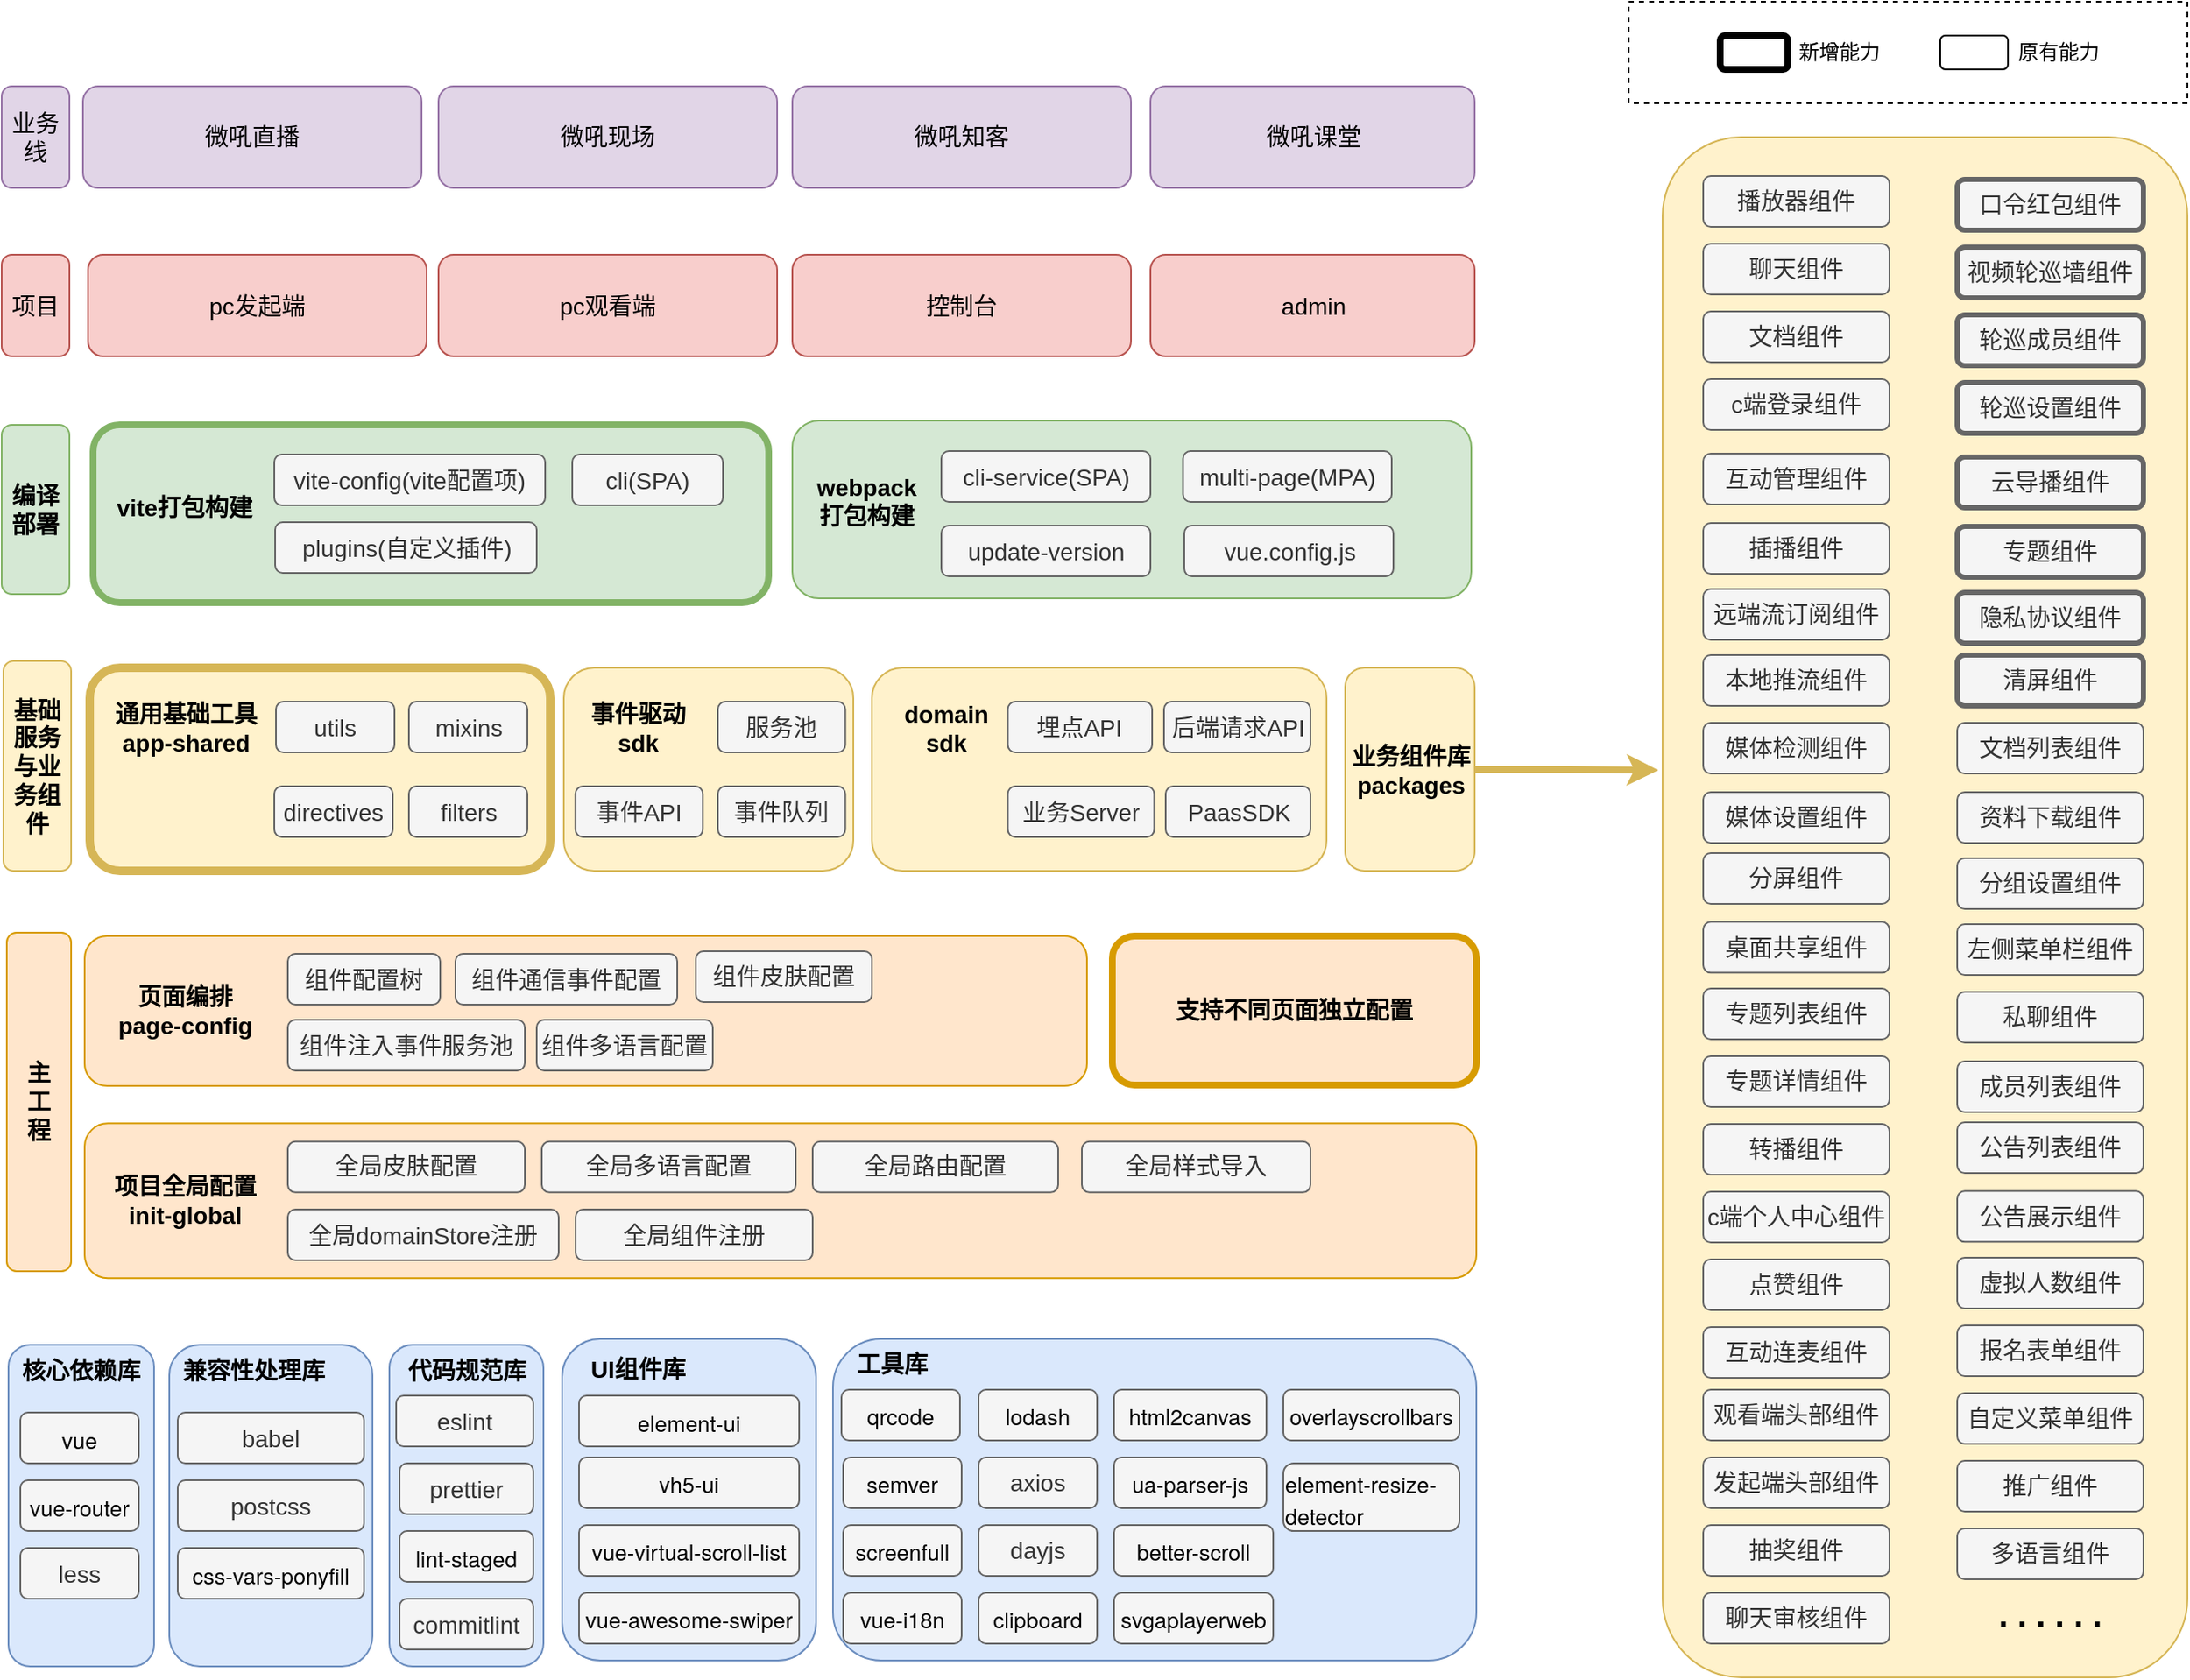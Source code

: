 <mxfile version="20.5.3" type="device"><diagram id="Uu5aqCK5K7ES3KYPdEW4" name="第 1 页"><mxGraphModel dx="2175" dy="1188" grid="1" gridSize="10" guides="1" tooltips="1" connect="1" arrows="1" fold="1" page="1" pageScale="1" pageWidth="827" pageHeight="1169" math="0" shadow="0"><root><mxCell id="0"/><mxCell id="1" parent="0"/><mxCell id="DyooWYzT7gxhvKLXcvGI-77" value="" style="rounded=0;whiteSpace=wrap;html=1;strokeColor=default;strokeWidth=1;dashed=1;glass=0;sketch=0;" vertex="1" parent="1"><mxGeometry x="1120" y="80" width="330" height="60" as="geometry"/></mxCell><mxCell id="Jbma1Zvgl1N0jQV0L-TG-1" value="" style="rounded=1;whiteSpace=wrap;html=1;fillColor=#fff2cc;strokeColor=#d6b656;strokeWidth=5;" parent="1" vertex="1"><mxGeometry x="211" y="473.5" width="272" height="120" as="geometry"/></mxCell><mxCell id="Jbma1Zvgl1N0jQV0L-TG-2" value="&lt;font style=&quot;font-size: 14px;&quot;&gt;&lt;b&gt;通用基础工具app-shared&lt;/b&gt;&lt;/font&gt;" style="text;html=1;strokeColor=none;fillColor=none;align=center;verticalAlign=middle;whiteSpace=wrap;rounded=0;" parent="1" vertex="1"><mxGeometry x="223" y="493.5" width="90" height="30" as="geometry"/></mxCell><mxCell id="Jbma1Zvgl1N0jQV0L-TG-3" value="&lt;font style=&quot;font-size: 14px;&quot;&gt;utils&lt;/font&gt;" style="rounded=1;whiteSpace=wrap;html=1;fillColor=#f5f5f5;strokeColor=#666666;fontColor=#333333;" parent="1" vertex="1"><mxGeometry x="321" y="493.5" width="70" height="30" as="geometry"/></mxCell><mxCell id="Jbma1Zvgl1N0jQV0L-TG-6" value="&lt;font style=&quot;font-size: 14px;&quot;&gt;filters&lt;/font&gt;" style="rounded=1;whiteSpace=wrap;html=1;fillColor=#f5f5f5;fontColor=#333333;strokeColor=#666666;" parent="1" vertex="1"><mxGeometry x="399.5" y="543.5" width="70" height="30" as="geometry"/></mxCell><mxCell id="Jbma1Zvgl1N0jQV0L-TG-7" value="&lt;font style=&quot;font-size: 14px;&quot;&gt;directives&lt;/font&gt;" style="rounded=1;whiteSpace=wrap;html=1;fillColor=#f5f5f5;fontColor=#333333;strokeColor=#666666;" parent="1" vertex="1"><mxGeometry x="320" y="543.5" width="70" height="30" as="geometry"/></mxCell><mxCell id="DyooWYzT7gxhvKLXcvGI-83" value="" style="edgeStyle=orthogonalEdgeStyle;rounded=0;orthogonalLoop=1;jettySize=auto;html=1;fontSize=28;entryX=-0.008;entryY=0.411;entryDx=0;entryDy=0;entryPerimeter=0;fillColor=#fff2cc;strokeColor=#d6b656;strokeWidth=4;" edge="1" parent="1" source="Jbma1Zvgl1N0jQV0L-TG-9" target="Jbma1Zvgl1N0jQV0L-TG-10"><mxGeometry relative="1" as="geometry"/></mxCell><mxCell id="Jbma1Zvgl1N0jQV0L-TG-9" value="&lt;font style=&quot;font-size: 14px;&quot;&gt;&lt;b&gt;业务组件库 packages&lt;/b&gt;&lt;/font&gt;" style="rounded=1;whiteSpace=wrap;html=1;fillColor=#fff2cc;strokeColor=#d6b656;" parent="1" vertex="1"><mxGeometry x="952.5" y="473.5" width="76.5" height="120" as="geometry"/></mxCell><mxCell id="Jbma1Zvgl1N0jQV0L-TG-10" value="" style="rounded=1;whiteSpace=wrap;html=1;fillColor=#fff2cc;strokeColor=#d6b656;" parent="1" vertex="1"><mxGeometry x="1140" y="160" width="310" height="910" as="geometry"/></mxCell><mxCell id="Jbma1Zvgl1N0jQV0L-TG-11" value="&lt;font style=&quot;font-size: 14px&quot;&gt;资料下载组件&lt;/font&gt;" style="rounded=1;whiteSpace=wrap;html=1;fontColor=#333333;fillColor=#f5f5f5;strokeColor=#666666;" parent="1" vertex="1"><mxGeometry x="1314" y="547" width="110" height="30" as="geometry"/></mxCell><mxCell id="Jbma1Zvgl1N0jQV0L-TG-12" value="&lt;font style=&quot;font-size: 14px&quot;&gt;左侧菜单栏组件&lt;/font&gt;" style="rounded=1;whiteSpace=wrap;html=1;fontColor=#333333;fillColor=#f5f5f5;strokeColor=#666666;" parent="1" vertex="1"><mxGeometry x="1314" y="625" width="110" height="30" as="geometry"/></mxCell><mxCell id="Jbma1Zvgl1N0jQV0L-TG-13" value="&lt;span style=&quot;font-size: 14px&quot;&gt;聊天组件&lt;/span&gt;" style="rounded=1;whiteSpace=wrap;html=1;fontColor=#333333;fillColor=#f5f5f5;strokeColor=#666666;" parent="1" vertex="1"><mxGeometry x="1164" y="223" width="110" height="30" as="geometry"/></mxCell><mxCell id="Jbma1Zvgl1N0jQV0L-TG-14" value="&lt;font style=&quot;font-size: 14px&quot;&gt;分屏组件&lt;/font&gt;" style="rounded=1;whiteSpace=wrap;html=1;fontColor=#333333;fillColor=#f5f5f5;strokeColor=#666666;" parent="1" vertex="1"><mxGeometry x="1164" y="583" width="110" height="30" as="geometry"/></mxCell><mxCell id="Jbma1Zvgl1N0jQV0L-TG-15" value="&lt;font style=&quot;font-size: 14px&quot;&gt;专题列表组件&lt;/font&gt;" style="rounded=1;whiteSpace=wrap;html=1;fontColor=#333333;fillColor=#f5f5f5;strokeColor=#666666;" parent="1" vertex="1"><mxGeometry x="1164" y="663" width="110" height="30" as="geometry"/></mxCell><mxCell id="Jbma1Zvgl1N0jQV0L-TG-16" value="&lt;font style=&quot;font-size: 14px&quot;&gt;专题详情组件&lt;/font&gt;" style="rounded=1;whiteSpace=wrap;html=1;fontColor=#333333;fillColor=#f5f5f5;strokeColor=#666666;" parent="1" vertex="1"><mxGeometry x="1164" y="703" width="110" height="30" as="geometry"/></mxCell><mxCell id="Jbma1Zvgl1N0jQV0L-TG-17" value="&lt;font style=&quot;font-size: 14px&quot;&gt;媒体检测组件&lt;/font&gt;" style="rounded=1;whiteSpace=wrap;html=1;fontColor=#333333;fillColor=#f5f5f5;strokeColor=#666666;" parent="1" vertex="1"><mxGeometry x="1164" y="506" width="110" height="30" as="geometry"/></mxCell><mxCell id="Jbma1Zvgl1N0jQV0L-TG-18" value="&lt;font style=&quot;font-size: 14px&quot;&gt;播放器组件&lt;/font&gt;" style="rounded=1;whiteSpace=wrap;html=1;fontColor=#333333;fillColor=#f5f5f5;strokeColor=#666666;" parent="1" vertex="1"><mxGeometry x="1164" y="183" width="110" height="30" as="geometry"/></mxCell><mxCell id="Jbma1Zvgl1N0jQV0L-TG-19" value="&lt;font style=&quot;font-size: 14px&quot;&gt;分组设置组件&lt;/font&gt;" style="rounded=1;whiteSpace=wrap;html=1;fontColor=#333333;fillColor=#f5f5f5;strokeColor=#666666;" parent="1" vertex="1"><mxGeometry x="1314" y="586" width="110" height="30" as="geometry"/></mxCell><mxCell id="Jbma1Zvgl1N0jQV0L-TG-20" value="&lt;span style=&quot;font-size: 14px&quot;&gt;报名表单组件&lt;/span&gt;" style="rounded=1;whiteSpace=wrap;html=1;fontColor=#333333;fillColor=#f5f5f5;strokeColor=#666666;" parent="1" vertex="1"><mxGeometry x="1314" y="862" width="110" height="30" as="geometry"/></mxCell><mxCell id="Jbma1Zvgl1N0jQV0L-TG-21" value="&lt;span style=&quot;font-size: 14px&quot;&gt;转播组件&lt;/span&gt;" style="rounded=1;whiteSpace=wrap;html=1;fontColor=#333333;fillColor=#f5f5f5;strokeColor=#666666;" parent="1" vertex="1"><mxGeometry x="1164" y="743" width="110" height="30" as="geometry"/></mxCell><mxCell id="Jbma1Zvgl1N0jQV0L-TG-22" value="&lt;span style=&quot;font-size: 14px&quot;&gt;c端个人中心组件&lt;/span&gt;" style="rounded=1;whiteSpace=wrap;html=1;fontColor=#333333;fillColor=#f5f5f5;strokeColor=#666666;" parent="1" vertex="1"><mxGeometry x="1164" y="783" width="110" height="30" as="geometry"/></mxCell><mxCell id="Jbma1Zvgl1N0jQV0L-TG-23" value="&lt;span style=&quot;font-size: 14px&quot;&gt;自定义菜单组件&lt;/span&gt;" style="rounded=1;whiteSpace=wrap;html=1;fontColor=#333333;fillColor=#f5f5f5;strokeColor=#666666;" parent="1" vertex="1"><mxGeometry x="1314" y="902" width="110" height="30" as="geometry"/></mxCell><mxCell id="Jbma1Zvgl1N0jQV0L-TG-24" value="&lt;span style=&quot;font-size: 14px&quot;&gt;推广组件&lt;/span&gt;" style="rounded=1;whiteSpace=wrap;html=1;fontColor=#333333;fillColor=#f5f5f5;strokeColor=#666666;" parent="1" vertex="1"><mxGeometry x="1314" y="942" width="110" height="30" as="geometry"/></mxCell><mxCell id="Jbma1Zvgl1N0jQV0L-TG-25" value="&lt;span style=&quot;font-size: 14px&quot;&gt;点赞组件&lt;/span&gt;" style="rounded=1;whiteSpace=wrap;html=1;fontColor=#333333;fillColor=#f5f5f5;strokeColor=#666666;" parent="1" vertex="1"><mxGeometry x="1164" y="823" width="110" height="30" as="geometry"/></mxCell><mxCell id="Jbma1Zvgl1N0jQV0L-TG-26" value="&lt;span style=&quot;font-size: 14px&quot;&gt;虚拟人数组件&lt;/span&gt;" style="rounded=1;whiteSpace=wrap;html=1;fontColor=#333333;fillColor=#f5f5f5;strokeColor=#666666;" parent="1" vertex="1"><mxGeometry x="1314" y="822" width="110" height="30" as="geometry"/></mxCell><mxCell id="Jbma1Zvgl1N0jQV0L-TG-27" value="&lt;span style=&quot;font-size: 14px&quot;&gt;公告展示组件&lt;/span&gt;" style="rounded=1;whiteSpace=wrap;html=1;fontColor=#333333;fillColor=#f5f5f5;strokeColor=#666666;" parent="1" vertex="1"><mxGeometry x="1314" y="782.66" width="110" height="30" as="geometry"/></mxCell><mxCell id="Jbma1Zvgl1N0jQV0L-TG-28" value="&lt;span style=&quot;font-size: 14px&quot;&gt;公告列表组件&lt;/span&gt;" style="rounded=1;whiteSpace=wrap;html=1;fontColor=#333333;fillColor=#f5f5f5;strokeColor=#666666;" parent="1" vertex="1"><mxGeometry x="1314" y="742" width="110" height="30" as="geometry"/></mxCell><mxCell id="Jbma1Zvgl1N0jQV0L-TG-29" value="&lt;font style=&quot;font-size: 14px&quot;&gt;聊天审核组件&lt;/font&gt;" style="rounded=1;whiteSpace=wrap;html=1;fontColor=#333333;fillColor=#f5f5f5;strokeColor=#666666;" parent="1" vertex="1"><mxGeometry x="1164" y="1020" width="110" height="30" as="geometry"/></mxCell><mxCell id="Jbma1Zvgl1N0jQV0L-TG-30" value="&lt;span style=&quot;font-size: 14px&quot;&gt;私聊组件&lt;/span&gt;" style="rounded=1;whiteSpace=wrap;html=1;fontColor=#333333;fillColor=#f5f5f5;strokeColor=#666666;" parent="1" vertex="1"><mxGeometry x="1314" y="665" width="110" height="30" as="geometry"/></mxCell><mxCell id="Jbma1Zvgl1N0jQV0L-TG-32" value="&lt;span style=&quot;font-size: 14px&quot;&gt;观看端头部组件&lt;/span&gt;" style="rounded=1;whiteSpace=wrap;html=1;fontColor=#333333;fillColor=#f5f5f5;strokeColor=#666666;" parent="1" vertex="1"><mxGeometry x="1164" y="900" width="110" height="30" as="geometry"/></mxCell><mxCell id="Jbma1Zvgl1N0jQV0L-TG-33" value="&lt;font style=&quot;font-size: 14px&quot;&gt;插播组件&lt;/font&gt;" style="rounded=1;whiteSpace=wrap;html=1;fontColor=#333333;fillColor=#f5f5f5;strokeColor=#666666;" parent="1" vertex="1"><mxGeometry x="1164" y="388" width="110" height="30" as="geometry"/></mxCell><mxCell id="Jbma1Zvgl1N0jQV0L-TG-34" value="&lt;font style=&quot;font-size: 14px&quot;&gt;互动管理组件&lt;/font&gt;" style="rounded=1;whiteSpace=wrap;html=1;fontColor=#333333;fillColor=#f5f5f5;strokeColor=#666666;" parent="1" vertex="1"><mxGeometry x="1164" y="347" width="110" height="30" as="geometry"/></mxCell><mxCell id="Jbma1Zvgl1N0jQV0L-TG-35" value="&lt;span style=&quot;font-size: 14px&quot;&gt;发起端头部组件&lt;/span&gt;" style="rounded=1;whiteSpace=wrap;html=1;fontColor=#333333;fillColor=#f5f5f5;strokeColor=#666666;" parent="1" vertex="1"><mxGeometry x="1164" y="940" width="110" height="30" as="geometry"/></mxCell><mxCell id="Jbma1Zvgl1N0jQV0L-TG-36" value="&lt;span style=&quot;font-size: 14px&quot;&gt;c端登录组件&lt;/span&gt;" style="rounded=1;whiteSpace=wrap;html=1;fontColor=#333333;fillColor=#f5f5f5;strokeColor=#666666;" parent="1" vertex="1"><mxGeometry x="1164" y="303" width="110" height="30" as="geometry"/></mxCell><mxCell id="Jbma1Zvgl1N0jQV0L-TG-37" value="&lt;span style=&quot;font-size: 14px&quot;&gt;成员列表组件&lt;/span&gt;" style="rounded=1;whiteSpace=wrap;html=1;fontColor=#333333;fillColor=#f5f5f5;strokeColor=#666666;" parent="1" vertex="1"><mxGeometry x="1314" y="706" width="110" height="30" as="geometry"/></mxCell><mxCell id="Jbma1Zvgl1N0jQV0L-TG-38" value="&lt;span style=&quot;font-size: 14px&quot;&gt;文档列表组件&lt;/span&gt;" style="rounded=1;whiteSpace=wrap;html=1;fontColor=#333333;fillColor=#f5f5f5;strokeColor=#666666;" parent="1" vertex="1"><mxGeometry x="1314" y="506" width="110" height="30" as="geometry"/></mxCell><mxCell id="Jbma1Zvgl1N0jQV0L-TG-39" value="&lt;span style=&quot;font-size: 14px&quot;&gt;文档组件&lt;/span&gt;" style="rounded=1;whiteSpace=wrap;html=1;fontColor=#333333;fillColor=#f5f5f5;strokeColor=#666666;" parent="1" vertex="1"><mxGeometry x="1164" y="263" width="110" height="30" as="geometry"/></mxCell><mxCell id="Jbma1Zvgl1N0jQV0L-TG-40" value="&lt;span style=&quot;font-size: 14px&quot;&gt;本地推流组件&lt;/span&gt;" style="rounded=1;whiteSpace=wrap;html=1;fontColor=#333333;fillColor=#f5f5f5;strokeColor=#666666;" parent="1" vertex="1"><mxGeometry x="1164" y="466" width="110" height="30" as="geometry"/></mxCell><mxCell id="Jbma1Zvgl1N0jQV0L-TG-41" value="&lt;span style=&quot;font-size: 14px&quot;&gt;远端流订阅组件&lt;/span&gt;" style="rounded=1;whiteSpace=wrap;html=1;fontColor=#333333;fillColor=#f5f5f5;strokeColor=#666666;" parent="1" vertex="1"><mxGeometry x="1164" y="427" width="110" height="30" as="geometry"/></mxCell><mxCell id="Jbma1Zvgl1N0jQV0L-TG-42" value="&lt;span style=&quot;font-size: 14px&quot;&gt;媒体设置组件&lt;/span&gt;" style="rounded=1;whiteSpace=wrap;html=1;fontColor=#333333;fillColor=#f5f5f5;strokeColor=#666666;" parent="1" vertex="1"><mxGeometry x="1164" y="547" width="110" height="30" as="geometry"/></mxCell><mxCell id="Jbma1Zvgl1N0jQV0L-TG-43" value="&lt;span style=&quot;font-size: 14px&quot;&gt;多语言组件&lt;/span&gt;" style="rounded=1;whiteSpace=wrap;html=1;fontColor=#333333;fillColor=#f5f5f5;strokeColor=#666666;" parent="1" vertex="1"><mxGeometry x="1314" y="982" width="110" height="30" as="geometry"/></mxCell><mxCell id="Jbma1Zvgl1N0jQV0L-TG-44" value="&lt;font style=&quot;font-size: 14px&quot;&gt;桌面共享组件&lt;/font&gt;" style="rounded=1;whiteSpace=wrap;html=1;fontColor=#333333;fillColor=#f5f5f5;strokeColor=#666666;" parent="1" vertex="1"><mxGeometry x="1164" y="623.66" width="110" height="30" as="geometry"/></mxCell><mxCell id="Jbma1Zvgl1N0jQV0L-TG-45" value="&lt;span style=&quot;font-size: 14px&quot;&gt;互动连麦组件&lt;/span&gt;" style="rounded=1;whiteSpace=wrap;html=1;fontColor=#333333;fillColor=#f5f5f5;strokeColor=#666666;" parent="1" vertex="1"><mxGeometry x="1164" y="863" width="110" height="30" as="geometry"/></mxCell><mxCell id="Jbma1Zvgl1N0jQV0L-TG-46" value="&lt;font style=&quot;font-size: 20px&quot; color=&quot;#000000&quot;&gt;&lt;b style=&quot;line-height: 100%&quot;&gt;. . . . . .&lt;/b&gt;&lt;/font&gt;" style="text;html=1;strokeColor=none;fillColor=none;align=center;verticalAlign=middle;whiteSpace=wrap;rounded=0;" parent="1" vertex="1"><mxGeometry x="1334" y="1022" width="70" height="20" as="geometry"/></mxCell><mxCell id="Jbma1Zvgl1N0jQV0L-TG-49" value="" style="rounded=1;whiteSpace=wrap;html=1;fillColor=#ffe6cc;strokeColor=#d79b00;" parent="1" vertex="1"><mxGeometry x="208" y="742.66" width="822" height="91.5" as="geometry"/></mxCell><mxCell id="Jbma1Zvgl1N0jQV0L-TG-50" value="" style="rounded=1;whiteSpace=wrap;html=1;fillColor=#ffe6cc;strokeColor=#d79b00;" parent="1" vertex="1"><mxGeometry x="208" y="632" width="592" height="88.5" as="geometry"/></mxCell><mxCell id="Jbma1Zvgl1N0jQV0L-TG-51" value="&lt;font style=&quot;font-size: 14px;&quot;&gt;&lt;b&gt;项目全局配置init-global&lt;/b&gt;&lt;/font&gt;" style="text;html=1;strokeColor=none;fillColor=none;align=center;verticalAlign=middle;whiteSpace=wrap;rounded=0;" parent="1" vertex="1"><mxGeometry x="222" y="773.41" width="91" height="30" as="geometry"/></mxCell><mxCell id="Jbma1Zvgl1N0jQV0L-TG-52" value="&lt;font style=&quot;font-size: 14px;&quot;&gt;全局多语言配置&lt;/font&gt;" style="rounded=1;whiteSpace=wrap;html=1;fillColor=#f5f5f5;strokeColor=#666666;fontColor=#333333;" parent="1" vertex="1"><mxGeometry x="478" y="753.41" width="150" height="30" as="geometry"/></mxCell><mxCell id="Jbma1Zvgl1N0jQV0L-TG-53" value="&lt;font style=&quot;font-size: 14px;&quot;&gt;全局路由配置&lt;/font&gt;" style="rounded=1;whiteSpace=wrap;html=1;fillColor=#f5f5f5;strokeColor=#666666;fontColor=#333333;" parent="1" vertex="1"><mxGeometry x="638" y="753.41" width="145" height="30" as="geometry"/></mxCell><mxCell id="Jbma1Zvgl1N0jQV0L-TG-54" value="&lt;span style=&quot;font-size: 14px;&quot;&gt;全局组件注册&lt;/span&gt;" style="rounded=1;whiteSpace=wrap;html=1;fillColor=#f5f5f5;strokeColor=#666666;fontColor=#333333;" parent="1" vertex="1"><mxGeometry x="498" y="793.5" width="140" height="30" as="geometry"/></mxCell><mxCell id="Jbma1Zvgl1N0jQV0L-TG-55" value="&lt;font style=&quot;font-size: 14px;&quot;&gt;全局domainStore注册&lt;/font&gt;" style="rounded=1;whiteSpace=wrap;html=1;fillColor=#f5f5f5;strokeColor=#666666;fontColor=#333333;" parent="1" vertex="1"><mxGeometry x="328" y="793.5" width="160" height="30" as="geometry"/></mxCell><mxCell id="Jbma1Zvgl1N0jQV0L-TG-57" value="&lt;span style=&quot;font-size: 14px;&quot;&gt;全局皮肤配置&lt;/span&gt;" style="rounded=1;whiteSpace=wrap;html=1;fillColor=#f5f5f5;strokeColor=#666666;fontColor=#333333;" parent="1" vertex="1"><mxGeometry x="328" y="753.41" width="140" height="30" as="geometry"/></mxCell><mxCell id="Jbma1Zvgl1N0jQV0L-TG-58" value="" style="rounded=1;whiteSpace=wrap;html=1;fillColor=#fff2cc;strokeColor=#d6b656;" parent="1" vertex="1"><mxGeometry x="673" y="473.5" width="268.5" height="120" as="geometry"/></mxCell><mxCell id="Jbma1Zvgl1N0jQV0L-TG-59" value="&lt;font style=&quot;font-size: 14px;&quot;&gt;&lt;b&gt;domain sdk&lt;/b&gt;&lt;/font&gt;" style="text;html=1;strokeColor=none;fillColor=none;align=center;verticalAlign=middle;whiteSpace=wrap;rounded=0;" parent="1" vertex="1"><mxGeometry x="686.5" y="493.5" width="60" height="30" as="geometry"/></mxCell><mxCell id="Jbma1Zvgl1N0jQV0L-TG-60" value="&lt;font style=&quot;font-size: 14px;&quot;&gt;mixins&lt;/font&gt;" style="rounded=1;whiteSpace=wrap;html=1;fillColor=#f5f5f5;strokeColor=#666666;fontColor=#333333;" parent="1" vertex="1"><mxGeometry x="399.5" y="493.5" width="70" height="30" as="geometry"/></mxCell><mxCell id="Jbma1Zvgl1N0jQV0L-TG-61" value="&lt;font style=&quot;font-size: 14px;&quot;&gt;&lt;b&gt;页面编排&lt;br&gt;page-config&lt;br&gt;&lt;/b&gt;&lt;/font&gt;" style="text;html=1;strokeColor=none;fillColor=none;align=center;verticalAlign=middle;whiteSpace=wrap;rounded=0;" parent="1" vertex="1"><mxGeometry x="222" y="661" width="91" height="30" as="geometry"/></mxCell><mxCell id="Jbma1Zvgl1N0jQV0L-TG-63" value="&lt;span style=&quot;font-size: 14px;&quot;&gt;组件皮肤配置&lt;/span&gt;" style="rounded=1;whiteSpace=wrap;html=1;fillColor=#f5f5f5;strokeColor=#666666;fontColor=#333333;" parent="1" vertex="1"><mxGeometry x="569" y="641" width="104" height="30" as="geometry"/></mxCell><mxCell id="Jbma1Zvgl1N0jQV0L-TG-64" value="&lt;span style=&quot;font-size: 14px;&quot;&gt;组件配置树&lt;/span&gt;" style="rounded=1;whiteSpace=wrap;html=1;fillColor=#f5f5f5;strokeColor=#666666;fontColor=#333333;" parent="1" vertex="1"><mxGeometry x="328" y="642.5" width="90" height="30" as="geometry"/></mxCell><mxCell id="Jbma1Zvgl1N0jQV0L-TG-65" value="&lt;span style=&quot;font-size: 14px;&quot;&gt;组件通信事件配置&lt;/span&gt;" style="rounded=1;whiteSpace=wrap;html=1;fillColor=#f5f5f5;strokeColor=#666666;fontColor=#333333;" parent="1" vertex="1"><mxGeometry x="427" y="642.5" width="131" height="30" as="geometry"/></mxCell><mxCell id="Jbma1Zvgl1N0jQV0L-TG-66" value="&lt;span style=&quot;font-size: 14px;&quot;&gt;组件注入事件服务池&lt;/span&gt;" style="rounded=1;whiteSpace=wrap;html=1;fillColor=#f5f5f5;strokeColor=#666666;fontColor=#333333;" parent="1" vertex="1"><mxGeometry x="328" y="681.5" width="140" height="30" as="geometry"/></mxCell><mxCell id="Jbma1Zvgl1N0jQV0L-TG-79" value="pc发起端" style="rounded=1;whiteSpace=wrap;html=1;fontSize=14;fillColor=#f8cecc;strokeColor=#b85450;" parent="1" vertex="1"><mxGeometry x="210" y="229.5" width="200" height="60" as="geometry"/></mxCell><mxCell id="Jbma1Zvgl1N0jQV0L-TG-86" value="pc观看端" style="rounded=1;whiteSpace=wrap;html=1;fontSize=14;fillColor=#f8cecc;strokeColor=#b85450;" parent="1" vertex="1"><mxGeometry x="417" y="229.5" width="200" height="60" as="geometry"/></mxCell><mxCell id="Jbma1Zvgl1N0jQV0L-TG-87" value="控制台" style="rounded=1;whiteSpace=wrap;html=1;fontSize=14;fillColor=#f8cecc;strokeColor=#b85450;" parent="1" vertex="1"><mxGeometry x="626" y="229.5" width="200" height="60" as="geometry"/></mxCell><mxCell id="azCMLGbO18qGwkc80xpG-1" value="" style="rounded=1;whiteSpace=wrap;html=1;fillColor=#dae8fc;strokeColor=#6c8ebf;" parent="1" vertex="1"><mxGeometry x="258" y="873.5" width="120" height="190" as="geometry"/></mxCell><mxCell id="azCMLGbO18qGwkc80xpG-3" value="&lt;span style=&quot;font-size: 14px;&quot;&gt;&lt;b&gt;兼容性处理库&lt;/b&gt;&lt;/span&gt;" style="text;html=1;strokeColor=none;fillColor=none;align=center;verticalAlign=middle;whiteSpace=wrap;rounded=0;" parent="1" vertex="1"><mxGeometry x="263" y="873.5" width="90" height="30" as="geometry"/></mxCell><mxCell id="azCMLGbO18qGwkc80xpG-5" value="&lt;font style=&quot;font-size: 14px;&quot;&gt;postcss&lt;/font&gt;" style="rounded=1;whiteSpace=wrap;html=1;fillColor=#f5f5f5;strokeColor=#666666;fontColor=#333333;" parent="1" vertex="1"><mxGeometry x="263" y="953.5" width="110" height="30" as="geometry"/></mxCell><mxCell id="azCMLGbO18qGwkc80xpG-6" value="&lt;p style=&quot;margin: 0px; font-variant-numeric: normal; font-variant-east-asian: normal; font-stretch: normal; font-size: 13px; line-height: normal; font-family: &amp;quot;Helvetica Neue&amp;quot;; color: rgb(0, 0, 0); text-align: start;&quot; class=&quot;p1&quot;&gt;css-vars-ponyfill&lt;/p&gt;" style="rounded=1;whiteSpace=wrap;html=1;fillColor=#f5f5f5;strokeColor=#666666;fontColor=#333333;" parent="1" vertex="1"><mxGeometry x="263" y="993.5" width="110" height="30" as="geometry"/></mxCell><mxCell id="azCMLGbO18qGwkc80xpG-9" value="&lt;span style=&quot;font-size: 14px;&quot;&gt;babel&lt;/span&gt;" style="rounded=1;whiteSpace=wrap;html=1;fillColor=#f5f5f5;strokeColor=#666666;fontColor=#333333;" parent="1" vertex="1"><mxGeometry x="263" y="913.5" width="110" height="30" as="geometry"/></mxCell><mxCell id="azCMLGbO18qGwkc80xpG-42" value="" style="rounded=1;whiteSpace=wrap;html=1;fillColor=#dae8fc;strokeColor=#6c8ebf;" parent="1" vertex="1"><mxGeometry x="388" y="873.5" width="91" height="190" as="geometry"/></mxCell><mxCell id="azCMLGbO18qGwkc80xpG-43" value="&lt;span style=&quot;font-size: 14px;&quot;&gt;&lt;b&gt;代码规范库&lt;/b&gt;&lt;/span&gt;" style="text;html=1;strokeColor=none;fillColor=none;align=center;verticalAlign=middle;whiteSpace=wrap;rounded=0;" parent="1" vertex="1"><mxGeometry x="389" y="873.5" width="90" height="30" as="geometry"/></mxCell><mxCell id="azCMLGbO18qGwkc80xpG-7" value="&lt;span style=&quot;font-size: 14px;&quot;&gt;eslint&lt;/span&gt;" style="rounded=1;whiteSpace=wrap;html=1;fillColor=#f5f5f5;strokeColor=#666666;fontColor=#333333;" parent="1" vertex="1"><mxGeometry x="392" y="903.5" width="81" height="30" as="geometry"/></mxCell><mxCell id="azCMLGbO18qGwkc80xpG-8" value="&lt;p style=&quot;margin: 0px; font-variant-numeric: normal; font-variant-east-asian: normal; font-stretch: normal; font-size: 13px; line-height: normal; font-family: &amp;quot;Helvetica Neue&amp;quot;; color: rgb(0, 0, 0); text-align: start;&quot; class=&quot;p1&quot;&gt;lint-staged&lt;/p&gt;" style="rounded=1;whiteSpace=wrap;html=1;fillColor=#f5f5f5;strokeColor=#666666;fontColor=#333333;" parent="1" vertex="1"><mxGeometry x="394" y="983.5" width="79" height="30" as="geometry"/></mxCell><mxCell id="azCMLGbO18qGwkc80xpG-21" value="&lt;span style=&quot;font-size: 14px;&quot;&gt;prettier&lt;/span&gt;" style="rounded=1;whiteSpace=wrap;html=1;fillColor=#f5f5f5;strokeColor=#666666;fontColor=#333333;" parent="1" vertex="1"><mxGeometry x="394" y="943.5" width="79" height="30" as="geometry"/></mxCell><mxCell id="azCMLGbO18qGwkc80xpG-26" value="&lt;span style=&quot;font-size: 14px;&quot;&gt;commitlint&lt;/span&gt;" style="rounded=1;whiteSpace=wrap;html=1;fillColor=#f5f5f5;strokeColor=#666666;fontColor=#333333;" parent="1" vertex="1"><mxGeometry x="394" y="1023.5" width="79" height="30" as="geometry"/></mxCell><mxCell id="azCMLGbO18qGwkc80xpG-44" value="" style="rounded=1;whiteSpace=wrap;html=1;fillColor=#dae8fc;strokeColor=#6c8ebf;" parent="1" vertex="1"><mxGeometry x="163" y="873.5" width="86" height="190" as="geometry"/></mxCell><mxCell id="azCMLGbO18qGwkc80xpG-22" value="&lt;p style=&quot;margin: 0px; font-variant-numeric: normal; font-variant-east-asian: normal; font-stretch: normal; font-size: 13px; line-height: normal; font-family: &amp;quot;Helvetica Neue&amp;quot;; color: rgb(0, 0, 0); text-align: start;&quot; class=&quot;p1&quot;&gt;vue-router&lt;/p&gt;" style="rounded=1;whiteSpace=wrap;html=1;fillColor=#f5f5f5;strokeColor=#666666;fontColor=#333333;" parent="1" vertex="1"><mxGeometry x="170" y="953.5" width="70" height="30" as="geometry"/></mxCell><mxCell id="azCMLGbO18qGwkc80xpG-23" value="&lt;font style=&quot;font-size: 14px;&quot;&gt;less&lt;/font&gt;" style="rounded=1;whiteSpace=wrap;html=1;fillColor=#f5f5f5;strokeColor=#666666;fontColor=#333333;" parent="1" vertex="1"><mxGeometry x="170" y="993.5" width="70" height="30" as="geometry"/></mxCell><mxCell id="azCMLGbO18qGwkc80xpG-24" value="&lt;p style=&quot;margin: 0px; font-variant-numeric: normal; font-variant-east-asian: normal; font-stretch: normal; font-size: 13px; line-height: normal; font-family: &amp;quot;Helvetica Neue&amp;quot;; color: rgb(0, 0, 0); text-align: start;&quot; class=&quot;p1&quot;&gt;vue&lt;/p&gt;" style="rounded=1;whiteSpace=wrap;html=1;fillColor=#f5f5f5;strokeColor=#666666;fontColor=#333333;" parent="1" vertex="1"><mxGeometry x="170" y="913.5" width="70" height="30" as="geometry"/></mxCell><mxCell id="azCMLGbO18qGwkc80xpG-45" value="&lt;span style=&quot;font-size: 14px;&quot;&gt;&lt;b&gt;核心依赖库&lt;/b&gt;&lt;/span&gt;" style="text;html=1;strokeColor=none;fillColor=none;align=center;verticalAlign=middle;whiteSpace=wrap;rounded=0;" parent="1" vertex="1"><mxGeometry x="161" y="873.5" width="90" height="30" as="geometry"/></mxCell><mxCell id="azCMLGbO18qGwkc80xpG-46" value="" style="rounded=1;whiteSpace=wrap;html=1;fillColor=#dae8fc;strokeColor=#6c8ebf;" parent="1" vertex="1"><mxGeometry x="650" y="870" width="380" height="190" as="geometry"/></mxCell><mxCell id="azCMLGbO18qGwkc80xpG-47" value="&lt;span style=&quot;font-size: 14px;&quot;&gt;&lt;b&gt;工具库&lt;/b&gt;&lt;/span&gt;" style="text;html=1;strokeColor=none;fillColor=none;align=center;verticalAlign=middle;whiteSpace=wrap;rounded=0;" parent="1" vertex="1"><mxGeometry x="640" y="870" width="90" height="30" as="geometry"/></mxCell><mxCell id="azCMLGbO18qGwkc80xpG-25" value="&lt;p style=&quot;margin: 0px; font-variant-numeric: normal; font-variant-east-asian: normal; font-stretch: normal; font-size: 13px; line-height: normal; font-family: &amp;quot;Helvetica Neue&amp;quot;; color: rgb(0, 0, 0); text-align: start;&quot; class=&quot;p1&quot;&gt;semver&lt;/p&gt;" style="rounded=1;whiteSpace=wrap;html=1;fillColor=#f5f5f5;strokeColor=#666666;fontColor=#333333;" parent="1" vertex="1"><mxGeometry x="656" y="940" width="70" height="30" as="geometry"/></mxCell><mxCell id="azCMLGbO18qGwkc80xpG-27" value="&lt;p style=&quot;margin: 0px; font-variant-numeric: normal; font-variant-east-asian: normal; font-stretch: normal; font-size: 13px; line-height: normal; font-family: &amp;quot;Helvetica Neue&amp;quot;; color: rgb(0, 0, 0); text-align: start;&quot; class=&quot;p1&quot;&gt;screenfull&lt;/p&gt;" style="rounded=1;whiteSpace=wrap;html=1;fillColor=#f5f5f5;strokeColor=#666666;fontColor=#333333;" parent="1" vertex="1"><mxGeometry x="656" y="980" width="70" height="30" as="geometry"/></mxCell><mxCell id="azCMLGbO18qGwkc80xpG-28" value="&lt;font style=&quot;font-size: 14px;&quot;&gt;axios&lt;/font&gt;" style="rounded=1;whiteSpace=wrap;html=1;fillColor=#f5f5f5;strokeColor=#666666;fontColor=#333333;" parent="1" vertex="1"><mxGeometry x="736" y="940" width="70" height="30" as="geometry"/></mxCell><mxCell id="azCMLGbO18qGwkc80xpG-29" value="&lt;p style=&quot;margin: 0px; font-variant-numeric: normal; font-variant-east-asian: normal; font-stretch: normal; font-size: 13px; line-height: normal; font-family: &amp;quot;Helvetica Neue&amp;quot;; color: rgb(0, 0, 0); text-align: start;&quot; class=&quot;p1&quot;&gt;qrcode&lt;/p&gt;" style="rounded=1;whiteSpace=wrap;html=1;fillColor=#f5f5f5;strokeColor=#666666;fontColor=#333333;" parent="1" vertex="1"><mxGeometry x="530" y="921" width="70" height="119" as="geometry"/></mxCell><mxCell id="azCMLGbO18qGwkc80xpG-31" value="&lt;p style=&quot;margin: 0px; font-variant-numeric: normal; font-variant-east-asian: normal; font-stretch: normal; font-size: 13px; line-height: normal; font-family: &amp;quot;Helvetica Neue&amp;quot;; color: rgb(0, 0, 0); text-align: start;&quot; class=&quot;p1&quot;&gt;overlayscrollbars&lt;/p&gt;" style="rounded=1;whiteSpace=wrap;html=1;fillColor=#f5f5f5;strokeColor=#666666;fontColor=#333333;" parent="1" vertex="1"><mxGeometry x="916" y="900" width="104" height="30" as="geometry"/></mxCell><mxCell id="azCMLGbO18qGwkc80xpG-32" value="&lt;p style=&quot;margin: 0px; font-variant-numeric: normal; font-variant-east-asian: normal; font-stretch: normal; font-size: 13px; line-height: normal; font-family: &amp;quot;Helvetica Neue&amp;quot;; color: rgb(0, 0, 0); text-align: start;&quot; class=&quot;p1&quot;&gt;better-scroll&lt;/p&gt;" style="rounded=1;whiteSpace=wrap;html=1;fillColor=#f5f5f5;strokeColor=#666666;fontColor=#333333;" parent="1" vertex="1"><mxGeometry x="816" y="980" width="94" height="30" as="geometry"/></mxCell><mxCell id="azCMLGbO18qGwkc80xpG-34" value="&lt;p style=&quot;margin: 0px; font-variant-numeric: normal; font-variant-east-asian: normal; font-stretch: normal; font-size: 13px; line-height: normal; font-family: &amp;quot;Helvetica Neue&amp;quot;; color: rgb(0, 0, 0); text-align: start;&quot; class=&quot;p1&quot;&gt;ua-parser-js&lt;/p&gt;" style="rounded=1;whiteSpace=wrap;html=1;fillColor=#f5f5f5;strokeColor=#666666;fontColor=#333333;" parent="1" vertex="1"><mxGeometry x="816" y="940" width="90" height="30" as="geometry"/></mxCell><mxCell id="azCMLGbO18qGwkc80xpG-36" value="&lt;p style=&quot;margin: 0px; font-variant-numeric: normal; font-variant-east-asian: normal; font-stretch: normal; font-size: 13px; line-height: normal; font-family: &amp;quot;Helvetica Neue&amp;quot;; color: rgb(0, 0, 0); text-align: start;&quot; class=&quot;p1&quot;&gt;clipboard&lt;/p&gt;" style="rounded=1;whiteSpace=wrap;html=1;fillColor=#f5f5f5;strokeColor=#666666;fontColor=#333333;" parent="1" vertex="1"><mxGeometry x="736" y="1020" width="70" height="30" as="geometry"/></mxCell><mxCell id="azCMLGbO18qGwkc80xpG-37" value="&lt;p style=&quot;margin: 0px; font-variant-numeric: normal; font-variant-east-asian: normal; font-stretch: normal; font-size: 13px; line-height: normal; font-family: &amp;quot;Helvetica Neue&amp;quot;; color: rgb(0, 0, 0); text-align: start;&quot; class=&quot;p1&quot;&gt;lodash&lt;/p&gt;" style="rounded=1;whiteSpace=wrap;html=1;fillColor=#f5f5f5;strokeColor=#666666;fontColor=#333333;" parent="1" vertex="1"><mxGeometry x="736" y="900" width="70" height="30" as="geometry"/></mxCell><mxCell id="azCMLGbO18qGwkc80xpG-38" value="&lt;p style=&quot;margin: 0px; font-variant-numeric: normal; font-variant-east-asian: normal; font-stretch: normal; font-size: 13px; line-height: normal; font-family: &amp;quot;Helvetica Neue&amp;quot;; color: rgb(0, 0, 0); text-align: start;&quot; class=&quot;p1&quot;&gt;svgaplayerweb&lt;/p&gt;" style="rounded=1;whiteSpace=wrap;html=1;fillColor=#f5f5f5;strokeColor=#666666;fontColor=#333333;" parent="1" vertex="1"><mxGeometry x="816" y="1020" width="94" height="30" as="geometry"/></mxCell><mxCell id="azCMLGbO18qGwkc80xpG-39" value="&lt;p style=&quot;margin: 0px; font-variant-numeric: normal; font-variant-east-asian: normal; font-stretch: normal; font-size: 13px; line-height: normal; font-family: &amp;quot;Helvetica Neue&amp;quot;; color: rgb(0, 0, 0); text-align: start;&quot; class=&quot;p1&quot;&gt;qrcode&lt;/p&gt;" style="rounded=1;whiteSpace=wrap;html=1;fillColor=#f5f5f5;strokeColor=#666666;fontColor=#333333;" parent="1" vertex="1"><mxGeometry x="655" y="900" width="70" height="30" as="geometry"/></mxCell><mxCell id="azCMLGbO18qGwkc80xpG-40" value="&lt;p style=&quot;margin: 0px; font-variant-numeric: normal; font-variant-east-asian: normal; font-stretch: normal; font-size: 13px; line-height: normal; font-family: &amp;quot;Helvetica Neue&amp;quot;; color: rgb(0, 0, 0); text-align: start;&quot; class=&quot;p1&quot;&gt;element-resize-detector&lt;/p&gt;" style="rounded=1;whiteSpace=wrap;html=1;fillColor=#f5f5f5;strokeColor=#666666;fontColor=#333333;" parent="1" vertex="1"><mxGeometry x="916" y="943.5" width="104" height="40" as="geometry"/></mxCell><mxCell id="azCMLGbO18qGwkc80xpG-49" value="" style="rounded=1;whiteSpace=wrap;html=1;fillColor=#dae8fc;strokeColor=#6c8ebf;" parent="1" vertex="1"><mxGeometry x="490" y="870" width="150" height="190" as="geometry"/></mxCell><mxCell id="azCMLGbO18qGwkc80xpG-50" value="&lt;span style=&quot;font-size: 14px;&quot;&gt;&lt;b&gt;UI组件库&lt;/b&gt;&lt;/span&gt;" style="text;html=1;strokeColor=none;fillColor=none;align=center;verticalAlign=middle;whiteSpace=wrap;rounded=0;" parent="1" vertex="1"><mxGeometry x="490" y="873" width="90" height="30" as="geometry"/></mxCell><mxCell id="azCMLGbO18qGwkc80xpG-51" value="&lt;p style=&quot;margin: 0px; font-variant-numeric: normal; font-variant-east-asian: normal; font-stretch: normal; font-size: 13px; line-height: normal; font-family: &amp;quot;Helvetica Neue&amp;quot;; color: rgb(0, 0, 0); text-align: start;&quot; class=&quot;p1&quot;&gt;vh5-ui&lt;/p&gt;" style="rounded=1;whiteSpace=wrap;html=1;fillColor=#f5f5f5;strokeColor=#666666;fontColor=#333333;" parent="1" vertex="1"><mxGeometry x="500" y="940" width="130" height="30" as="geometry"/></mxCell><mxCell id="azCMLGbO18qGwkc80xpG-52" value="&lt;p style=&quot;margin: 0px; font-variant-numeric: normal; font-variant-east-asian: normal; font-stretch: normal; font-size: 13px; line-height: normal; font-family: &amp;quot;Helvetica Neue&amp;quot;; color: rgb(0, 0, 0); text-align: start;&quot; class=&quot;p1&quot;&gt;vue-virtual-scroll-list&lt;/p&gt;" style="rounded=1;whiteSpace=wrap;html=1;fillColor=#f5f5f5;strokeColor=#666666;fontColor=#333333;" parent="1" vertex="1"><mxGeometry x="500" y="980" width="130" height="30" as="geometry"/></mxCell><mxCell id="azCMLGbO18qGwkc80xpG-57" value="&lt;p style=&quot;margin: 0px; font-variant-numeric: normal; font-variant-east-asian: normal; font-stretch: normal; font-size: 13px; line-height: normal; font-family: &amp;quot;Helvetica Neue&amp;quot;; color: rgb(0, 0, 0); text-align: start;&quot; class=&quot;p1&quot;&gt;vue-awesome-swiper&lt;/p&gt;" style="rounded=1;whiteSpace=wrap;html=1;fillColor=#f5f5f5;strokeColor=#666666;fontColor=#333333;" parent="1" vertex="1"><mxGeometry x="500" y="1020" width="130" height="30" as="geometry"/></mxCell><mxCell id="azCMLGbO18qGwkc80xpG-64" value="&lt;p style=&quot;margin: 0px; font-variant-numeric: normal; font-variant-east-asian: normal; font-stretch: normal; font-size: 13px; line-height: normal; font-family: &amp;quot;Helvetica Neue&amp;quot;; color: rgb(0, 0, 0); text-align: start;&quot; class=&quot;p1&quot;&gt;element-ui&lt;/p&gt;" style="rounded=1;whiteSpace=wrap;html=1;fillColor=#f5f5f5;strokeColor=#666666;fontColor=#333333;" parent="1" vertex="1"><mxGeometry x="500" y="903.5" width="130" height="30" as="geometry"/></mxCell><mxCell id="azCMLGbO18qGwkc80xpG-68" value="&lt;font style=&quot;font-size: 14px;&quot;&gt;dayjs&lt;/font&gt;" style="rounded=1;whiteSpace=wrap;html=1;fillColor=#f5f5f5;strokeColor=#666666;fontColor=#333333;" parent="1" vertex="1"><mxGeometry x="736" y="980" width="70" height="30" as="geometry"/></mxCell><mxCell id="azCMLGbO18qGwkc80xpG-69" value="&lt;p style=&quot;margin: 0px; font-variant-numeric: normal; font-variant-east-asian: normal; font-stretch: normal; font-size: 13px; line-height: normal; font-family: &amp;quot;Helvetica Neue&amp;quot;; color: rgb(0, 0, 0); text-align: start;&quot; class=&quot;p1&quot;&gt;vue-i18n&lt;/p&gt;" style="rounded=1;whiteSpace=wrap;html=1;fillColor=#f5f5f5;strokeColor=#666666;fontColor=#333333;" parent="1" vertex="1"><mxGeometry x="656" y="1020" width="70" height="30" as="geometry"/></mxCell><mxCell id="azCMLGbO18qGwkc80xpG-70" value="&lt;p style=&quot;margin: 0px; font-variant-numeric: normal; font-variant-east-asian: normal; font-stretch: normal; font-size: 13px; line-height: normal; font-family: &amp;quot;Helvetica Neue&amp;quot;; color: rgb(0, 0, 0); text-align: start;&quot; class=&quot;p1&quot;&gt;html2canvas&lt;br&gt;&lt;/p&gt;" style="rounded=1;whiteSpace=wrap;html=1;fillColor=#f5f5f5;strokeColor=#666666;fontColor=#333333;" parent="1" vertex="1"><mxGeometry x="816" y="900" width="90" height="30" as="geometry"/></mxCell><mxCell id="azCMLGbO18qGwkc80xpG-71" value="&lt;b&gt;基础服务与业务组件&lt;/b&gt;" style="rounded=1;whiteSpace=wrap;html=1;fontSize=14;fillColor=#fff2cc;strokeColor=#d6b656;labelPosition=center;verticalLabelPosition=middle;align=center;verticalAlign=middle;horizontal=1;" parent="1" vertex="1"><mxGeometry x="160" y="469.5" width="40" height="124" as="geometry"/></mxCell><mxCell id="azCMLGbO18qGwkc80xpG-73" value="&lt;font style=&quot;font-size: 14px;&quot;&gt;全局样式导入&lt;/font&gt;" style="rounded=1;whiteSpace=wrap;html=1;fillColor=#f5f5f5;strokeColor=#666666;fontColor=#333333;" parent="1" vertex="1"><mxGeometry x="797" y="753.41" width="135" height="30" as="geometry"/></mxCell><mxCell id="azCMLGbO18qGwkc80xpG-75" value="&lt;font style=&quot;font-size: 14px;&quot;&gt;业务Server&lt;/font&gt;" style="rounded=1;whiteSpace=wrap;html=1;fillColor=#f5f5f5;strokeColor=#666666;fontColor=#333333;" parent="1" vertex="1"><mxGeometry x="753.25" y="543.5" width="86.5" height="30" as="geometry"/></mxCell><mxCell id="azCMLGbO18qGwkc80xpG-76" value="&lt;span style=&quot;font-size: 14px;&quot;&gt;后端请求API&lt;/span&gt;" style="rounded=1;whiteSpace=wrap;html=1;fillColor=#f5f5f5;strokeColor=#666666;fontColor=#333333;" parent="1" vertex="1"><mxGeometry x="845.5" y="493.5" width="86.5" height="30" as="geometry"/></mxCell><mxCell id="azCMLGbO18qGwkc80xpG-77" value="&lt;span style=&quot;font-size: 14px;&quot;&gt;PaasSDK&lt;/span&gt;" style="rounded=1;whiteSpace=wrap;html=1;fillColor=#f5f5f5;strokeColor=#666666;fontColor=#333333;" parent="1" vertex="1"><mxGeometry x="846.5" y="543.5" width="85.5" height="30" as="geometry"/></mxCell><mxCell id="azCMLGbO18qGwkc80xpG-79" value="" style="rounded=1;whiteSpace=wrap;html=1;fillColor=#fff2cc;strokeColor=#d6b656;" parent="1" vertex="1"><mxGeometry x="491" y="473.5" width="171" height="120" as="geometry"/></mxCell><mxCell id="azCMLGbO18qGwkc80xpG-80" value="&lt;span style=&quot;font-size: 14px;&quot;&gt;&lt;b&gt;事件驱动sdk&lt;/b&gt;&lt;/span&gt;" style="text;html=1;strokeColor=none;fillColor=none;align=center;verticalAlign=middle;whiteSpace=wrap;rounded=0;" parent="1" vertex="1"><mxGeometry x="505.49" y="493.5" width="60" height="30" as="geometry"/></mxCell><mxCell id="azCMLGbO18qGwkc80xpG-81" value="&lt;span style=&quot;font-size: 14px;&quot;&gt;埋点API&lt;/span&gt;" style="rounded=1;whiteSpace=wrap;html=1;fillColor=#f5f5f5;strokeColor=#666666;fontColor=#333333;" parent="1" vertex="1"><mxGeometry x="753.25" y="493.5" width="85.25" height="30" as="geometry"/></mxCell><mxCell id="azCMLGbO18qGwkc80xpG-82" value="&lt;font style=&quot;font-size: 14px;&quot;&gt;事件API&lt;/font&gt;" style="rounded=1;whiteSpace=wrap;html=1;fillColor=#f5f5f5;strokeColor=#666666;fontColor=#333333;" parent="1" vertex="1"><mxGeometry x="497.87" y="543.5" width="75.25" height="30" as="geometry"/></mxCell><mxCell id="azCMLGbO18qGwkc80xpG-83" value="&lt;font style=&quot;font-size: 14px;&quot;&gt;服务池&lt;/font&gt;" style="rounded=1;whiteSpace=wrap;html=1;fillColor=#f5f5f5;strokeColor=#666666;fontColor=#333333;" parent="1" vertex="1"><mxGeometry x="582" y="493.5" width="75.25" height="30" as="geometry"/></mxCell><mxCell id="azCMLGbO18qGwkc80xpG-84" value="&lt;font style=&quot;font-size: 14px;&quot;&gt;事件队列&lt;/font&gt;" style="rounded=1;whiteSpace=wrap;html=1;fillColor=#f5f5f5;strokeColor=#666666;fontColor=#333333;" parent="1" vertex="1"><mxGeometry x="582" y="543.5" width="75.25" height="30" as="geometry"/></mxCell><mxCell id="azCMLGbO18qGwkc80xpG-86" value="&lt;span style=&quot;font-size: 14px;&quot;&gt;组件多语言配置&lt;/span&gt;" style="rounded=1;whiteSpace=wrap;html=1;fillColor=#f5f5f5;strokeColor=#666666;fontColor=#333333;" parent="1" vertex="1"><mxGeometry x="475" y="681.5" width="104" height="30" as="geometry"/></mxCell><mxCell id="azCMLGbO18qGwkc80xpG-101" value="&lt;font style=&quot;font-size: 14px&quot;&gt;抽奖组件&lt;/font&gt;" style="rounded=1;whiteSpace=wrap;html=1;fontColor=#333333;fillColor=#f5f5f5;strokeColor=#666666;" parent="1" vertex="1"><mxGeometry x="1164" y="980" width="110" height="30" as="geometry"/></mxCell><mxCell id="DyooWYzT7gxhvKLXcvGI-4" value="&lt;span style=&quot;font-size: 14px;&quot;&gt;&lt;b&gt;支持不同页面独立配置&lt;/b&gt;&lt;/span&gt;" style="rounded=1;whiteSpace=wrap;html=1;fillColor=#ffe6cc;strokeColor=#d79b00;strokeWidth=4;" vertex="1" parent="1"><mxGeometry x="815" y="632" width="215" height="88" as="geometry"/></mxCell><mxCell id="DyooWYzT7gxhvKLXcvGI-6" value="&lt;b&gt;主&lt;br&gt;工&lt;br&gt;程&lt;/b&gt;" style="rounded=1;whiteSpace=wrap;html=1;fontSize=14;fillColor=#ffe6cc;strokeColor=#d79b00;labelPosition=center;verticalLabelPosition=middle;align=center;verticalAlign=middle;horizontal=1;" vertex="1" parent="1"><mxGeometry x="162" y="630" width="38" height="200" as="geometry"/></mxCell><mxCell id="DyooWYzT7gxhvKLXcvGI-7" value="" style="rounded=1;whiteSpace=wrap;html=1;fillColor=#d5e8d4;strokeColor=#82b366;strokeWidth=4;" vertex="1" parent="1"><mxGeometry x="213" y="330" width="399" height="105" as="geometry"/></mxCell><mxCell id="DyooWYzT7gxhvKLXcvGI-8" value="&lt;font style=&quot;font-size: 14px;&quot;&gt;&lt;b&gt;vite打包构建&lt;/b&gt;&lt;/font&gt;" style="text;html=1;strokeColor=none;fillColor=#d5e8d4;align=center;verticalAlign=middle;whiteSpace=wrap;rounded=0;" vertex="1" parent="1"><mxGeometry x="222" y="364" width="90" height="30" as="geometry"/></mxCell><mxCell id="DyooWYzT7gxhvKLXcvGI-9" value="&lt;font style=&quot;font-size: 14px;&quot;&gt;cli(SPA)&lt;/font&gt;" style="rounded=1;whiteSpace=wrap;html=1;fillColor=#f5f5f5;strokeColor=#666666;fontColor=#333333;" vertex="1" parent="1"><mxGeometry x="496" y="347.5" width="89" height="30" as="geometry"/></mxCell><mxCell id="DyooWYzT7gxhvKLXcvGI-12" value="&lt;font style=&quot;font-size: 14px;&quot;&gt;vite-config(vite配置项)&lt;/font&gt;" style="rounded=1;whiteSpace=wrap;html=1;fillColor=#f5f5f5;strokeColor=#666666;fontColor=#333333;" vertex="1" parent="1"><mxGeometry x="320" y="347.5" width="160" height="30" as="geometry"/></mxCell><mxCell id="DyooWYzT7gxhvKLXcvGI-13" value="" style="rounded=1;whiteSpace=wrap;html=1;fillColor=#d5e8d4;strokeColor=#82b366;" vertex="1" parent="1"><mxGeometry x="626" y="327.5" width="401" height="105" as="geometry"/></mxCell><mxCell id="DyooWYzT7gxhvKLXcvGI-14" value="&lt;font style=&quot;font-size: 14px;&quot;&gt;&lt;b&gt;webpack打包构建&lt;/b&gt;&lt;/font&gt;" style="text;html=1;strokeColor=none;fillColor=#d5e8d4;align=center;verticalAlign=middle;whiteSpace=wrap;rounded=0;" vertex="1" parent="1"><mxGeometry x="639.5" y="360" width="60" height="30" as="geometry"/></mxCell><mxCell id="DyooWYzT7gxhvKLXcvGI-16" value="&lt;span style=&quot;font-size: 14px;&quot;&gt;multi-page(MPA)&lt;/span&gt;" style="rounded=1;whiteSpace=wrap;html=1;fillColor=#f5f5f5;strokeColor=#666666;fontColor=#333333;" vertex="1" parent="1"><mxGeometry x="856.75" y="345.5" width="123.25" height="30" as="geometry"/></mxCell><mxCell id="DyooWYzT7gxhvKLXcvGI-17" value="&lt;span style=&quot;font-size: 14px;&quot;&gt;update-version&lt;/span&gt;" style="rounded=1;whiteSpace=wrap;html=1;fillColor=#f5f5f5;strokeColor=#666666;fontColor=#333333;" vertex="1" parent="1"><mxGeometry x="714" y="389.5" width="123.5" height="30" as="geometry"/></mxCell><mxCell id="DyooWYzT7gxhvKLXcvGI-18" value="&lt;span style=&quot;font-size: 14px;&quot;&gt;cli-service(SPA)&lt;/span&gt;" style="rounded=1;whiteSpace=wrap;html=1;fillColor=#f5f5f5;strokeColor=#666666;fontColor=#333333;" vertex="1" parent="1"><mxGeometry x="714" y="345.5" width="123.5" height="30" as="geometry"/></mxCell><mxCell id="DyooWYzT7gxhvKLXcvGI-20" value="&lt;span style=&quot;font-size: 14px;&quot;&gt;vue.config.js&lt;/span&gt;" style="rounded=1;whiteSpace=wrap;html=1;fillColor=#f5f5f5;strokeColor=#666666;fontColor=#333333;" vertex="1" parent="1"><mxGeometry x="857.5" y="389.5" width="123.5" height="30" as="geometry"/></mxCell><mxCell id="DyooWYzT7gxhvKLXcvGI-21" value="&lt;span style=&quot;font-size: 14px;&quot;&gt;plugins(自定义插件)&lt;/span&gt;" style="rounded=1;whiteSpace=wrap;html=1;fillColor=#f5f5f5;strokeColor=#666666;fontColor=#333333;" vertex="1" parent="1"><mxGeometry x="320.5" y="387.5" width="154.5" height="30" as="geometry"/></mxCell><mxCell id="DyooWYzT7gxhvKLXcvGI-22" value="&lt;b&gt;编译部署&lt;/b&gt;" style="rounded=1;whiteSpace=wrap;html=1;fontSize=14;fillColor=#d5e8d4;strokeColor=#82b366;labelPosition=center;verticalLabelPosition=middle;align=center;verticalAlign=middle;horizontal=1;" vertex="1" parent="1"><mxGeometry x="159" y="330" width="40" height="100" as="geometry"/></mxCell><mxCell id="DyooWYzT7gxhvKLXcvGI-40" value="微吼直播" style="rounded=1;whiteSpace=wrap;html=1;fontSize=14;fillColor=#e1d5e7;strokeColor=#9673a6;" vertex="1" parent="1"><mxGeometry x="207" y="130" width="200" height="60" as="geometry"/></mxCell><mxCell id="DyooWYzT7gxhvKLXcvGI-41" value="微吼现场" style="rounded=1;whiteSpace=wrap;html=1;fontSize=14;fillColor=#e1d5e7;strokeColor=#9673a6;" vertex="1" parent="1"><mxGeometry x="417" y="130" width="200" height="60" as="geometry"/></mxCell><mxCell id="DyooWYzT7gxhvKLXcvGI-42" value="微吼知客" style="rounded=1;whiteSpace=wrap;html=1;fontSize=14;fillColor=#e1d5e7;strokeColor=#9673a6;" vertex="1" parent="1"><mxGeometry x="626" y="130" width="200" height="60" as="geometry"/></mxCell><mxCell id="DyooWYzT7gxhvKLXcvGI-43" value="微吼课堂" style="rounded=1;whiteSpace=wrap;html=1;fontSize=14;fillColor=#e1d5e7;strokeColor=#9673a6;" vertex="1" parent="1"><mxGeometry x="837.5" y="130" width="191.5" height="60" as="geometry"/></mxCell><mxCell id="DyooWYzT7gxhvKLXcvGI-45" value="admin" style="rounded=1;whiteSpace=wrap;html=1;fontSize=14;fillColor=#f8cecc;strokeColor=#b85450;" vertex="1" parent="1"><mxGeometry x="837.5" y="229.5" width="191.5" height="60" as="geometry"/></mxCell><mxCell id="DyooWYzT7gxhvKLXcvGI-47" value="项目" style="rounded=1;whiteSpace=wrap;html=1;fontSize=14;fillColor=#f8cecc;strokeColor=#b85450;" vertex="1" parent="1"><mxGeometry x="159" y="229.5" width="40" height="60" as="geometry"/></mxCell><mxCell id="DyooWYzT7gxhvKLXcvGI-48" value="业务线" style="rounded=1;whiteSpace=wrap;html=1;fontSize=14;fillColor=#e1d5e7;strokeColor=#9673a6;" vertex="1" parent="1"><mxGeometry x="159" y="130" width="40" height="60" as="geometry"/></mxCell><mxCell id="DyooWYzT7gxhvKLXcvGI-50" value="&lt;font style=&quot;font-size: 14px&quot;&gt;专题组件&lt;/font&gt;" style="rounded=1;whiteSpace=wrap;html=1;fontColor=#333333;fillColor=#f5f5f5;strokeColor=#666666;strokeWidth=3;" vertex="1" parent="1"><mxGeometry x="1314" y="390" width="110" height="30" as="geometry"/></mxCell><mxCell id="DyooWYzT7gxhvKLXcvGI-52" value="&lt;font style=&quot;font-size: 14px&quot;&gt;隐私协议组件&lt;/font&gt;" style="rounded=1;whiteSpace=wrap;html=1;fontColor=#333333;fillColor=#f5f5f5;strokeColor=#666666;strokeWidth=3;" vertex="1" parent="1"><mxGeometry x="1314" y="429" width="110" height="30" as="geometry"/></mxCell><mxCell id="DyooWYzT7gxhvKLXcvGI-59" value="&lt;font style=&quot;font-size: 14px&quot;&gt;轮巡设置组件&lt;/font&gt;" style="rounded=1;whiteSpace=wrap;html=1;fontColor=#333333;fillColor=#f5f5f5;strokeColor=#666666;strokeWidth=3;" vertex="1" parent="1"><mxGeometry x="1314" y="305" width="110" height="30" as="geometry"/></mxCell><mxCell id="DyooWYzT7gxhvKLXcvGI-61" value="&lt;span style=&quot;font-size: 14px;&quot;&gt;口令红包组件&lt;/span&gt;" style="rounded=1;whiteSpace=wrap;html=1;fontColor=#333333;fillColor=#f5f5f5;strokeColor=#666666;strokeWidth=3;" vertex="1" parent="1"><mxGeometry x="1314" y="185.0" width="110" height="30" as="geometry"/></mxCell><mxCell id="DyooWYzT7gxhvKLXcvGI-62" value="&lt;span style=&quot;font-size: 14px&quot;&gt;视频轮巡墙组件&lt;/span&gt;" style="rounded=1;whiteSpace=wrap;html=1;fontColor=#333333;fillColor=#f5f5f5;strokeColor=#666666;strokeWidth=3;" vertex="1" parent="1"><mxGeometry x="1314" y="225.0" width="110" height="30" as="geometry"/></mxCell><mxCell id="DyooWYzT7gxhvKLXcvGI-64" value="&lt;span style=&quot;font-size: 14px;&quot;&gt;云导播组件&lt;/span&gt;" style="rounded=1;whiteSpace=wrap;html=1;fontColor=#333333;fillColor=#f5f5f5;strokeColor=#666666;strokeWidth=3;" vertex="1" parent="1"><mxGeometry x="1314" y="349" width="110" height="30" as="geometry"/></mxCell><mxCell id="DyooWYzT7gxhvKLXcvGI-67" value="&lt;span style=&quot;font-size: 14px;&quot;&gt;轮巡成员组件&lt;/span&gt;" style="rounded=1;whiteSpace=wrap;html=1;fontColor=#333333;fillColor=#f5f5f5;strokeColor=#666666;strokeWidth=3;" vertex="1" parent="1"><mxGeometry x="1314" y="265" width="110" height="30" as="geometry"/></mxCell><mxCell id="DyooWYzT7gxhvKLXcvGI-68" value="&lt;font style=&quot;font-size: 14px&quot;&gt;清屏组件&lt;/font&gt;" style="rounded=1;whiteSpace=wrap;html=1;fontColor=#333333;fillColor=#f5f5f5;strokeColor=#666666;strokeWidth=3;" vertex="1" parent="1"><mxGeometry x="1314" y="466" width="110" height="30" as="geometry"/></mxCell><mxCell id="DyooWYzT7gxhvKLXcvGI-70" value="" style="rounded=1;whiteSpace=wrap;html=1;strokeColor=default;strokeWidth=4;" vertex="1" parent="1"><mxGeometry x="1174" y="100" width="40" height="20" as="geometry"/></mxCell><mxCell id="DyooWYzT7gxhvKLXcvGI-71" value="" style="rounded=1;whiteSpace=wrap;html=1;strokeColor=default;strokeWidth=1;" vertex="1" parent="1"><mxGeometry x="1304" y="100" width="40" height="20" as="geometry"/></mxCell><mxCell id="DyooWYzT7gxhvKLXcvGI-75" value="新增能力" style="text;html=1;align=center;verticalAlign=middle;resizable=0;points=[];autosize=1;strokeColor=none;fillColor=none;strokeWidth=4;" vertex="1" parent="1"><mxGeometry x="1209" y="95" width="70" height="30" as="geometry"/></mxCell><mxCell id="DyooWYzT7gxhvKLXcvGI-76" value="原有能力" style="text;html=1;strokeColor=none;fillColor=none;align=center;verticalAlign=middle;whiteSpace=wrap;rounded=0;strokeWidth=1;" vertex="1" parent="1"><mxGeometry x="1344" y="95" width="60" height="30" as="geometry"/></mxCell></root></mxGraphModel></diagram></mxfile>